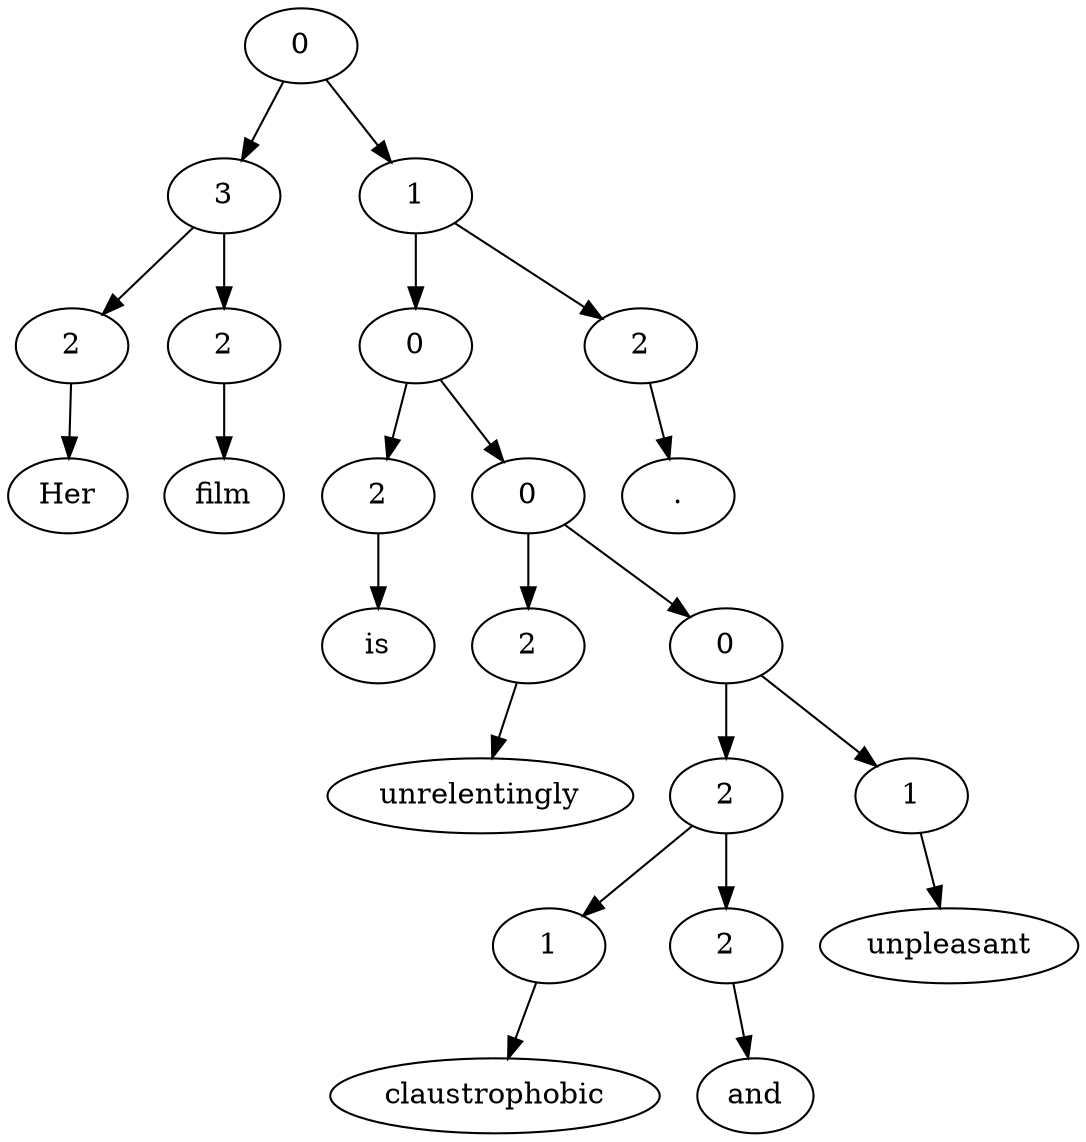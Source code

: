 digraph G{Node0 [label="0"]
Node0 -> Node1
Node0 -> Node6
Node1 [label="3"]
Node1 -> Node2
Node1 -> Node4
Node6 [label="1"]
Node6 -> Node7
Node6 -> Node21
Node2 [label="2"]
Node2 -> Node3
Node4 [label="2"]
Node4 -> Node5
Node7 [label="0"]
Node7 -> Node8
Node7 -> Node10
Node21 [label="2"]
Node21 -> Node22
Node3 [label="Her"]
Node5 [label="film"]
Node8 [label="2"]
Node8 -> Node9
Node10 [label="0"]
Node10 -> Node11
Node10 -> Node13
Node22 [label="."]
Node9 [label="is"]
Node11 [label="2"]
Node11 -> Node12
Node13 [label="0"]
Node13 -> Node14
Node13 -> Node19
Node12 [label="unrelentingly"]
Node14 [label="2"]
Node14 -> Node15
Node14 -> Node17
Node19 [label="1"]
Node19 -> Node20
Node15 [label="1"]
Node15 -> Node16
Node17 [label="2"]
Node17 -> Node18
Node20 [label="unpleasant"]
Node16 [label="claustrophobic"]
Node18 [label="and"]
}